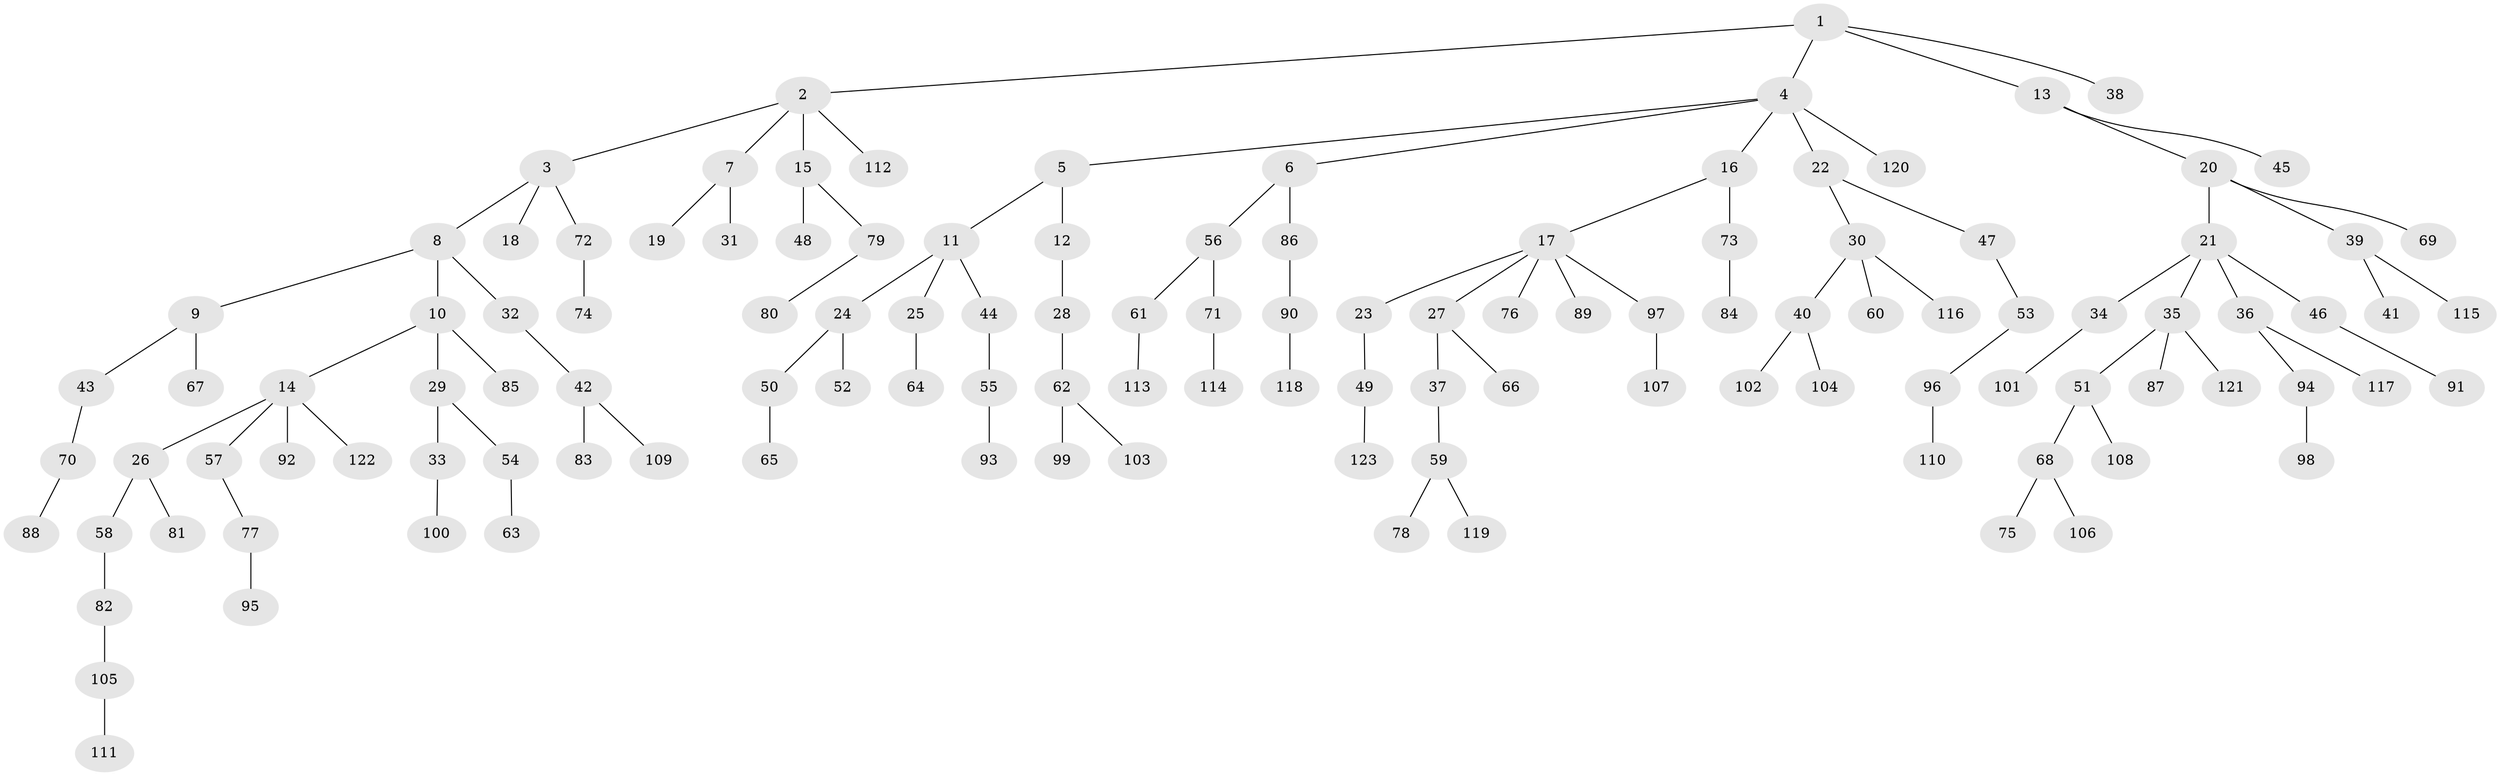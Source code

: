 // coarse degree distribution, {3: 0.14, 2: 0.22, 1: 0.5, 4: 0.1, 5: 0.04}
// Generated by graph-tools (version 1.1) at 2025/37/03/04/25 23:37:17]
// undirected, 123 vertices, 122 edges
graph export_dot {
  node [color=gray90,style=filled];
  1;
  2;
  3;
  4;
  5;
  6;
  7;
  8;
  9;
  10;
  11;
  12;
  13;
  14;
  15;
  16;
  17;
  18;
  19;
  20;
  21;
  22;
  23;
  24;
  25;
  26;
  27;
  28;
  29;
  30;
  31;
  32;
  33;
  34;
  35;
  36;
  37;
  38;
  39;
  40;
  41;
  42;
  43;
  44;
  45;
  46;
  47;
  48;
  49;
  50;
  51;
  52;
  53;
  54;
  55;
  56;
  57;
  58;
  59;
  60;
  61;
  62;
  63;
  64;
  65;
  66;
  67;
  68;
  69;
  70;
  71;
  72;
  73;
  74;
  75;
  76;
  77;
  78;
  79;
  80;
  81;
  82;
  83;
  84;
  85;
  86;
  87;
  88;
  89;
  90;
  91;
  92;
  93;
  94;
  95;
  96;
  97;
  98;
  99;
  100;
  101;
  102;
  103;
  104;
  105;
  106;
  107;
  108;
  109;
  110;
  111;
  112;
  113;
  114;
  115;
  116;
  117;
  118;
  119;
  120;
  121;
  122;
  123;
  1 -- 2;
  1 -- 4;
  1 -- 13;
  1 -- 38;
  2 -- 3;
  2 -- 7;
  2 -- 15;
  2 -- 112;
  3 -- 8;
  3 -- 18;
  3 -- 72;
  4 -- 5;
  4 -- 6;
  4 -- 16;
  4 -- 22;
  4 -- 120;
  5 -- 11;
  5 -- 12;
  6 -- 56;
  6 -- 86;
  7 -- 19;
  7 -- 31;
  8 -- 9;
  8 -- 10;
  8 -- 32;
  9 -- 43;
  9 -- 67;
  10 -- 14;
  10 -- 29;
  10 -- 85;
  11 -- 24;
  11 -- 25;
  11 -- 44;
  12 -- 28;
  13 -- 20;
  13 -- 45;
  14 -- 26;
  14 -- 57;
  14 -- 92;
  14 -- 122;
  15 -- 48;
  15 -- 79;
  16 -- 17;
  16 -- 73;
  17 -- 23;
  17 -- 27;
  17 -- 76;
  17 -- 89;
  17 -- 97;
  20 -- 21;
  20 -- 39;
  20 -- 69;
  21 -- 34;
  21 -- 35;
  21 -- 36;
  21 -- 46;
  22 -- 30;
  22 -- 47;
  23 -- 49;
  24 -- 50;
  24 -- 52;
  25 -- 64;
  26 -- 58;
  26 -- 81;
  27 -- 37;
  27 -- 66;
  28 -- 62;
  29 -- 33;
  29 -- 54;
  30 -- 40;
  30 -- 60;
  30 -- 116;
  32 -- 42;
  33 -- 100;
  34 -- 101;
  35 -- 51;
  35 -- 87;
  35 -- 121;
  36 -- 94;
  36 -- 117;
  37 -- 59;
  39 -- 41;
  39 -- 115;
  40 -- 102;
  40 -- 104;
  42 -- 83;
  42 -- 109;
  43 -- 70;
  44 -- 55;
  46 -- 91;
  47 -- 53;
  49 -- 123;
  50 -- 65;
  51 -- 68;
  51 -- 108;
  53 -- 96;
  54 -- 63;
  55 -- 93;
  56 -- 61;
  56 -- 71;
  57 -- 77;
  58 -- 82;
  59 -- 78;
  59 -- 119;
  61 -- 113;
  62 -- 99;
  62 -- 103;
  68 -- 75;
  68 -- 106;
  70 -- 88;
  71 -- 114;
  72 -- 74;
  73 -- 84;
  77 -- 95;
  79 -- 80;
  82 -- 105;
  86 -- 90;
  90 -- 118;
  94 -- 98;
  96 -- 110;
  97 -- 107;
  105 -- 111;
}
